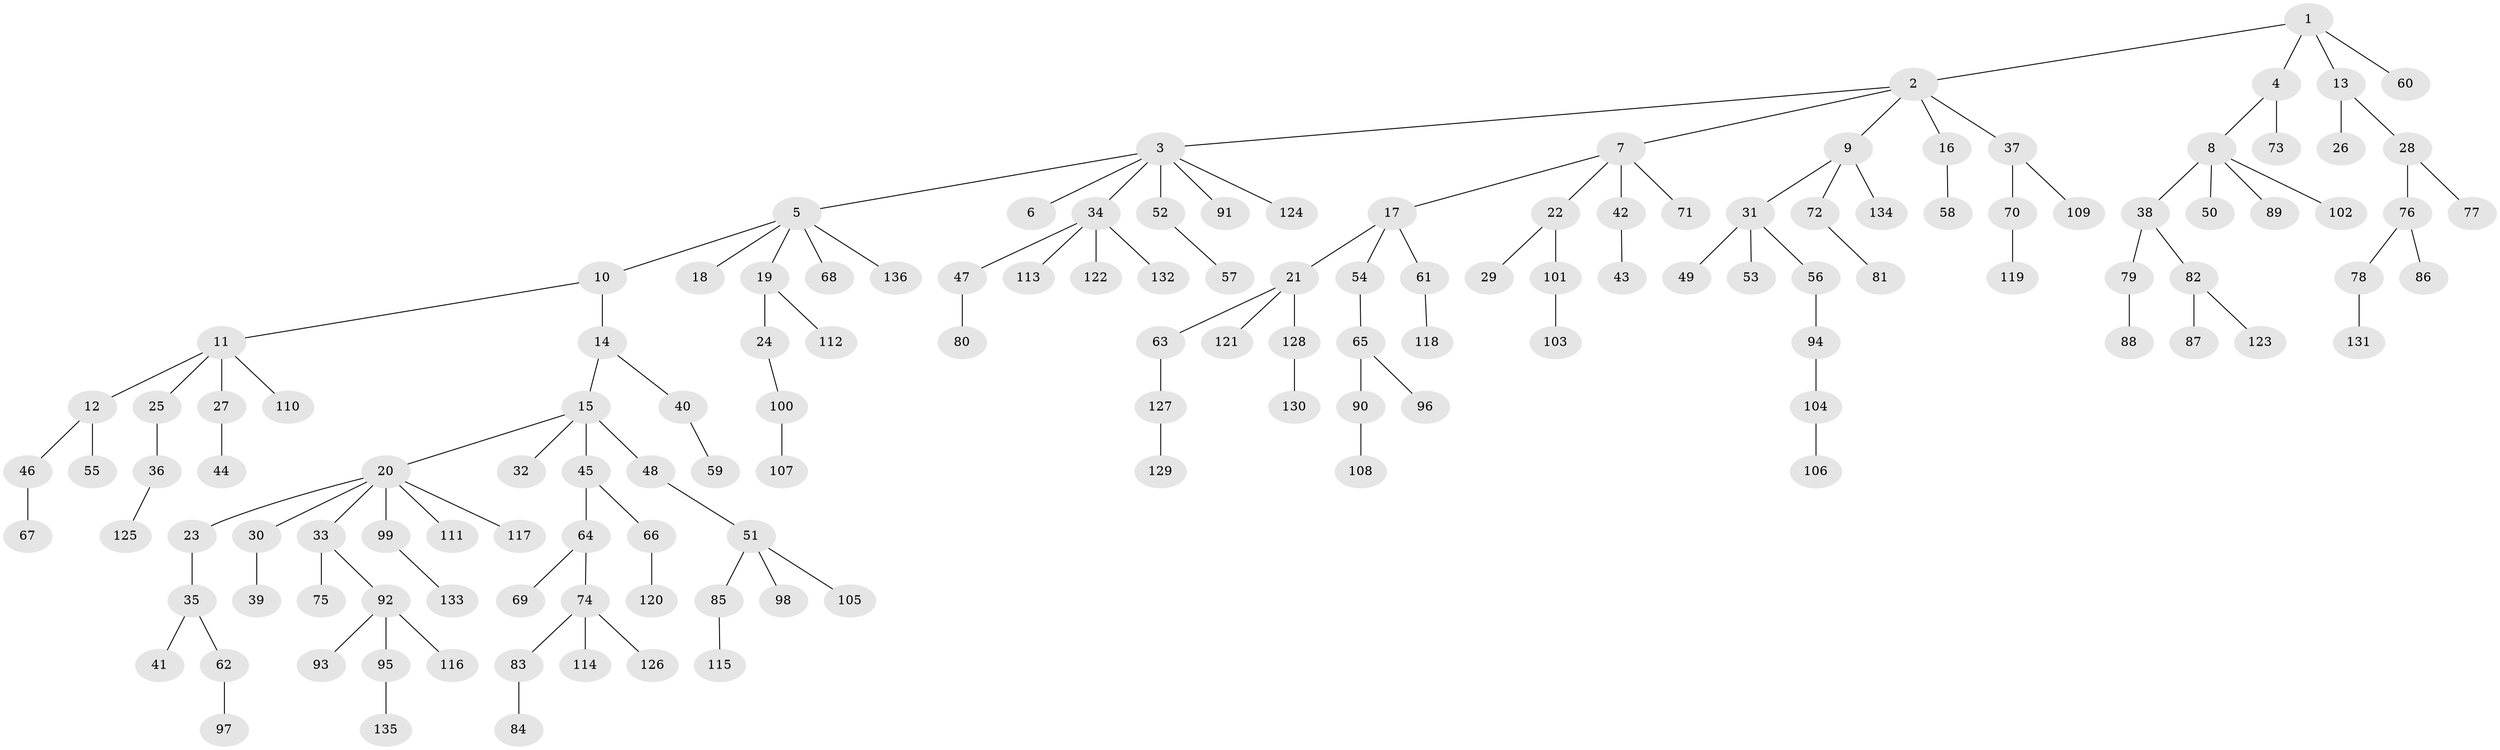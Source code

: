 // Generated by graph-tools (version 1.1) at 2025/50/03/09/25 03:50:23]
// undirected, 136 vertices, 135 edges
graph export_dot {
graph [start="1"]
  node [color=gray90,style=filled];
  1;
  2;
  3;
  4;
  5;
  6;
  7;
  8;
  9;
  10;
  11;
  12;
  13;
  14;
  15;
  16;
  17;
  18;
  19;
  20;
  21;
  22;
  23;
  24;
  25;
  26;
  27;
  28;
  29;
  30;
  31;
  32;
  33;
  34;
  35;
  36;
  37;
  38;
  39;
  40;
  41;
  42;
  43;
  44;
  45;
  46;
  47;
  48;
  49;
  50;
  51;
  52;
  53;
  54;
  55;
  56;
  57;
  58;
  59;
  60;
  61;
  62;
  63;
  64;
  65;
  66;
  67;
  68;
  69;
  70;
  71;
  72;
  73;
  74;
  75;
  76;
  77;
  78;
  79;
  80;
  81;
  82;
  83;
  84;
  85;
  86;
  87;
  88;
  89;
  90;
  91;
  92;
  93;
  94;
  95;
  96;
  97;
  98;
  99;
  100;
  101;
  102;
  103;
  104;
  105;
  106;
  107;
  108;
  109;
  110;
  111;
  112;
  113;
  114;
  115;
  116;
  117;
  118;
  119;
  120;
  121;
  122;
  123;
  124;
  125;
  126;
  127;
  128;
  129;
  130;
  131;
  132;
  133;
  134;
  135;
  136;
  1 -- 2;
  1 -- 4;
  1 -- 13;
  1 -- 60;
  2 -- 3;
  2 -- 7;
  2 -- 9;
  2 -- 16;
  2 -- 37;
  3 -- 5;
  3 -- 6;
  3 -- 34;
  3 -- 52;
  3 -- 91;
  3 -- 124;
  4 -- 8;
  4 -- 73;
  5 -- 10;
  5 -- 18;
  5 -- 19;
  5 -- 68;
  5 -- 136;
  7 -- 17;
  7 -- 22;
  7 -- 42;
  7 -- 71;
  8 -- 38;
  8 -- 50;
  8 -- 89;
  8 -- 102;
  9 -- 31;
  9 -- 72;
  9 -- 134;
  10 -- 11;
  10 -- 14;
  11 -- 12;
  11 -- 25;
  11 -- 27;
  11 -- 110;
  12 -- 46;
  12 -- 55;
  13 -- 26;
  13 -- 28;
  14 -- 15;
  14 -- 40;
  15 -- 20;
  15 -- 32;
  15 -- 45;
  15 -- 48;
  16 -- 58;
  17 -- 21;
  17 -- 54;
  17 -- 61;
  19 -- 24;
  19 -- 112;
  20 -- 23;
  20 -- 30;
  20 -- 33;
  20 -- 99;
  20 -- 111;
  20 -- 117;
  21 -- 63;
  21 -- 121;
  21 -- 128;
  22 -- 29;
  22 -- 101;
  23 -- 35;
  24 -- 100;
  25 -- 36;
  27 -- 44;
  28 -- 76;
  28 -- 77;
  30 -- 39;
  31 -- 49;
  31 -- 53;
  31 -- 56;
  33 -- 75;
  33 -- 92;
  34 -- 47;
  34 -- 113;
  34 -- 122;
  34 -- 132;
  35 -- 41;
  35 -- 62;
  36 -- 125;
  37 -- 70;
  37 -- 109;
  38 -- 79;
  38 -- 82;
  40 -- 59;
  42 -- 43;
  45 -- 64;
  45 -- 66;
  46 -- 67;
  47 -- 80;
  48 -- 51;
  51 -- 85;
  51 -- 98;
  51 -- 105;
  52 -- 57;
  54 -- 65;
  56 -- 94;
  61 -- 118;
  62 -- 97;
  63 -- 127;
  64 -- 69;
  64 -- 74;
  65 -- 90;
  65 -- 96;
  66 -- 120;
  70 -- 119;
  72 -- 81;
  74 -- 83;
  74 -- 114;
  74 -- 126;
  76 -- 78;
  76 -- 86;
  78 -- 131;
  79 -- 88;
  82 -- 87;
  82 -- 123;
  83 -- 84;
  85 -- 115;
  90 -- 108;
  92 -- 93;
  92 -- 95;
  92 -- 116;
  94 -- 104;
  95 -- 135;
  99 -- 133;
  100 -- 107;
  101 -- 103;
  104 -- 106;
  127 -- 129;
  128 -- 130;
}
